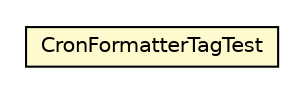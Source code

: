 #!/usr/local/bin/dot
#
# Class diagram 
# Generated by UMLGraph version R5_6-24-gf6e263 (http://www.umlgraph.org/)
#

digraph G {
	edge [fontname="Helvetica",fontsize=10,labelfontname="Helvetica",labelfontsize=10];
	node [fontname="Helvetica",fontsize=10,shape=plaintext];
	nodesep=0.25;
	ranksep=0.5;
	// nl.b3p.web.jsp.CronFormatterTagTest
	c2 [label=<<table title="nl.b3p.web.jsp.CronFormatterTagTest" border="0" cellborder="1" cellspacing="0" cellpadding="2" port="p" bgcolor="lemonChiffon" href="./CronFormatterTagTest.html">
		<tr><td><table border="0" cellspacing="0" cellpadding="1">
<tr><td align="center" balign="center"> CronFormatterTagTest </td></tr>
		</table></td></tr>
		</table>>, URL="./CronFormatterTagTest.html", fontname="Helvetica", fontcolor="black", fontsize=10.0];
}

